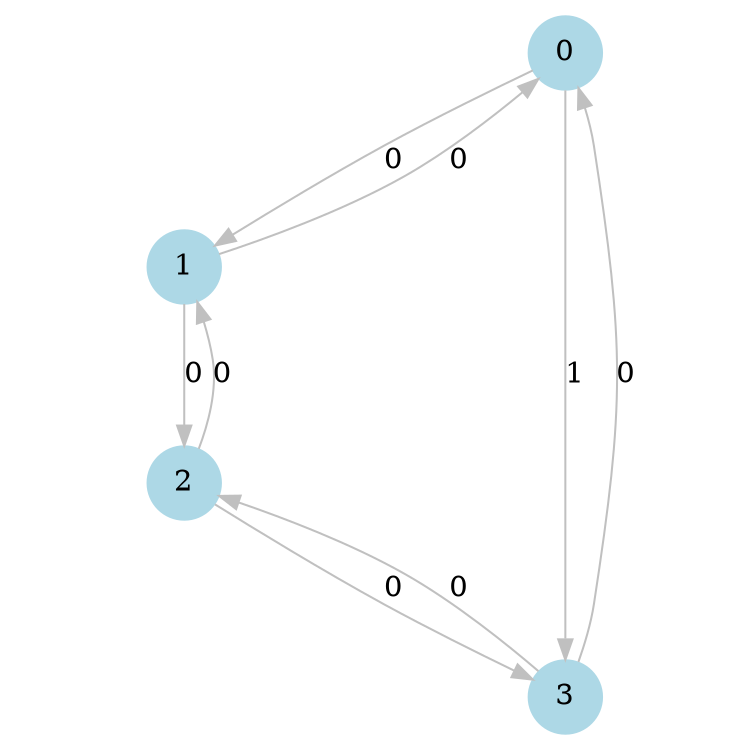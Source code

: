 digraph G {
    node [shape=circle, style=filled, color=lightblue];
    edge [color=gray, penwidth=1];
    size="5,5";
    ratio="fill";
    0 -> 1 [label="0"];
    0 -> 3 [label="1"];
    1 -> 0 [label="0"];
    1 -> 2 [label="0"];
    2 -> 1 [label="0"];
    2 -> 3 [label="0"];
    3 -> 0 [label="0"];
    3 -> 2 [label="0"];
}
